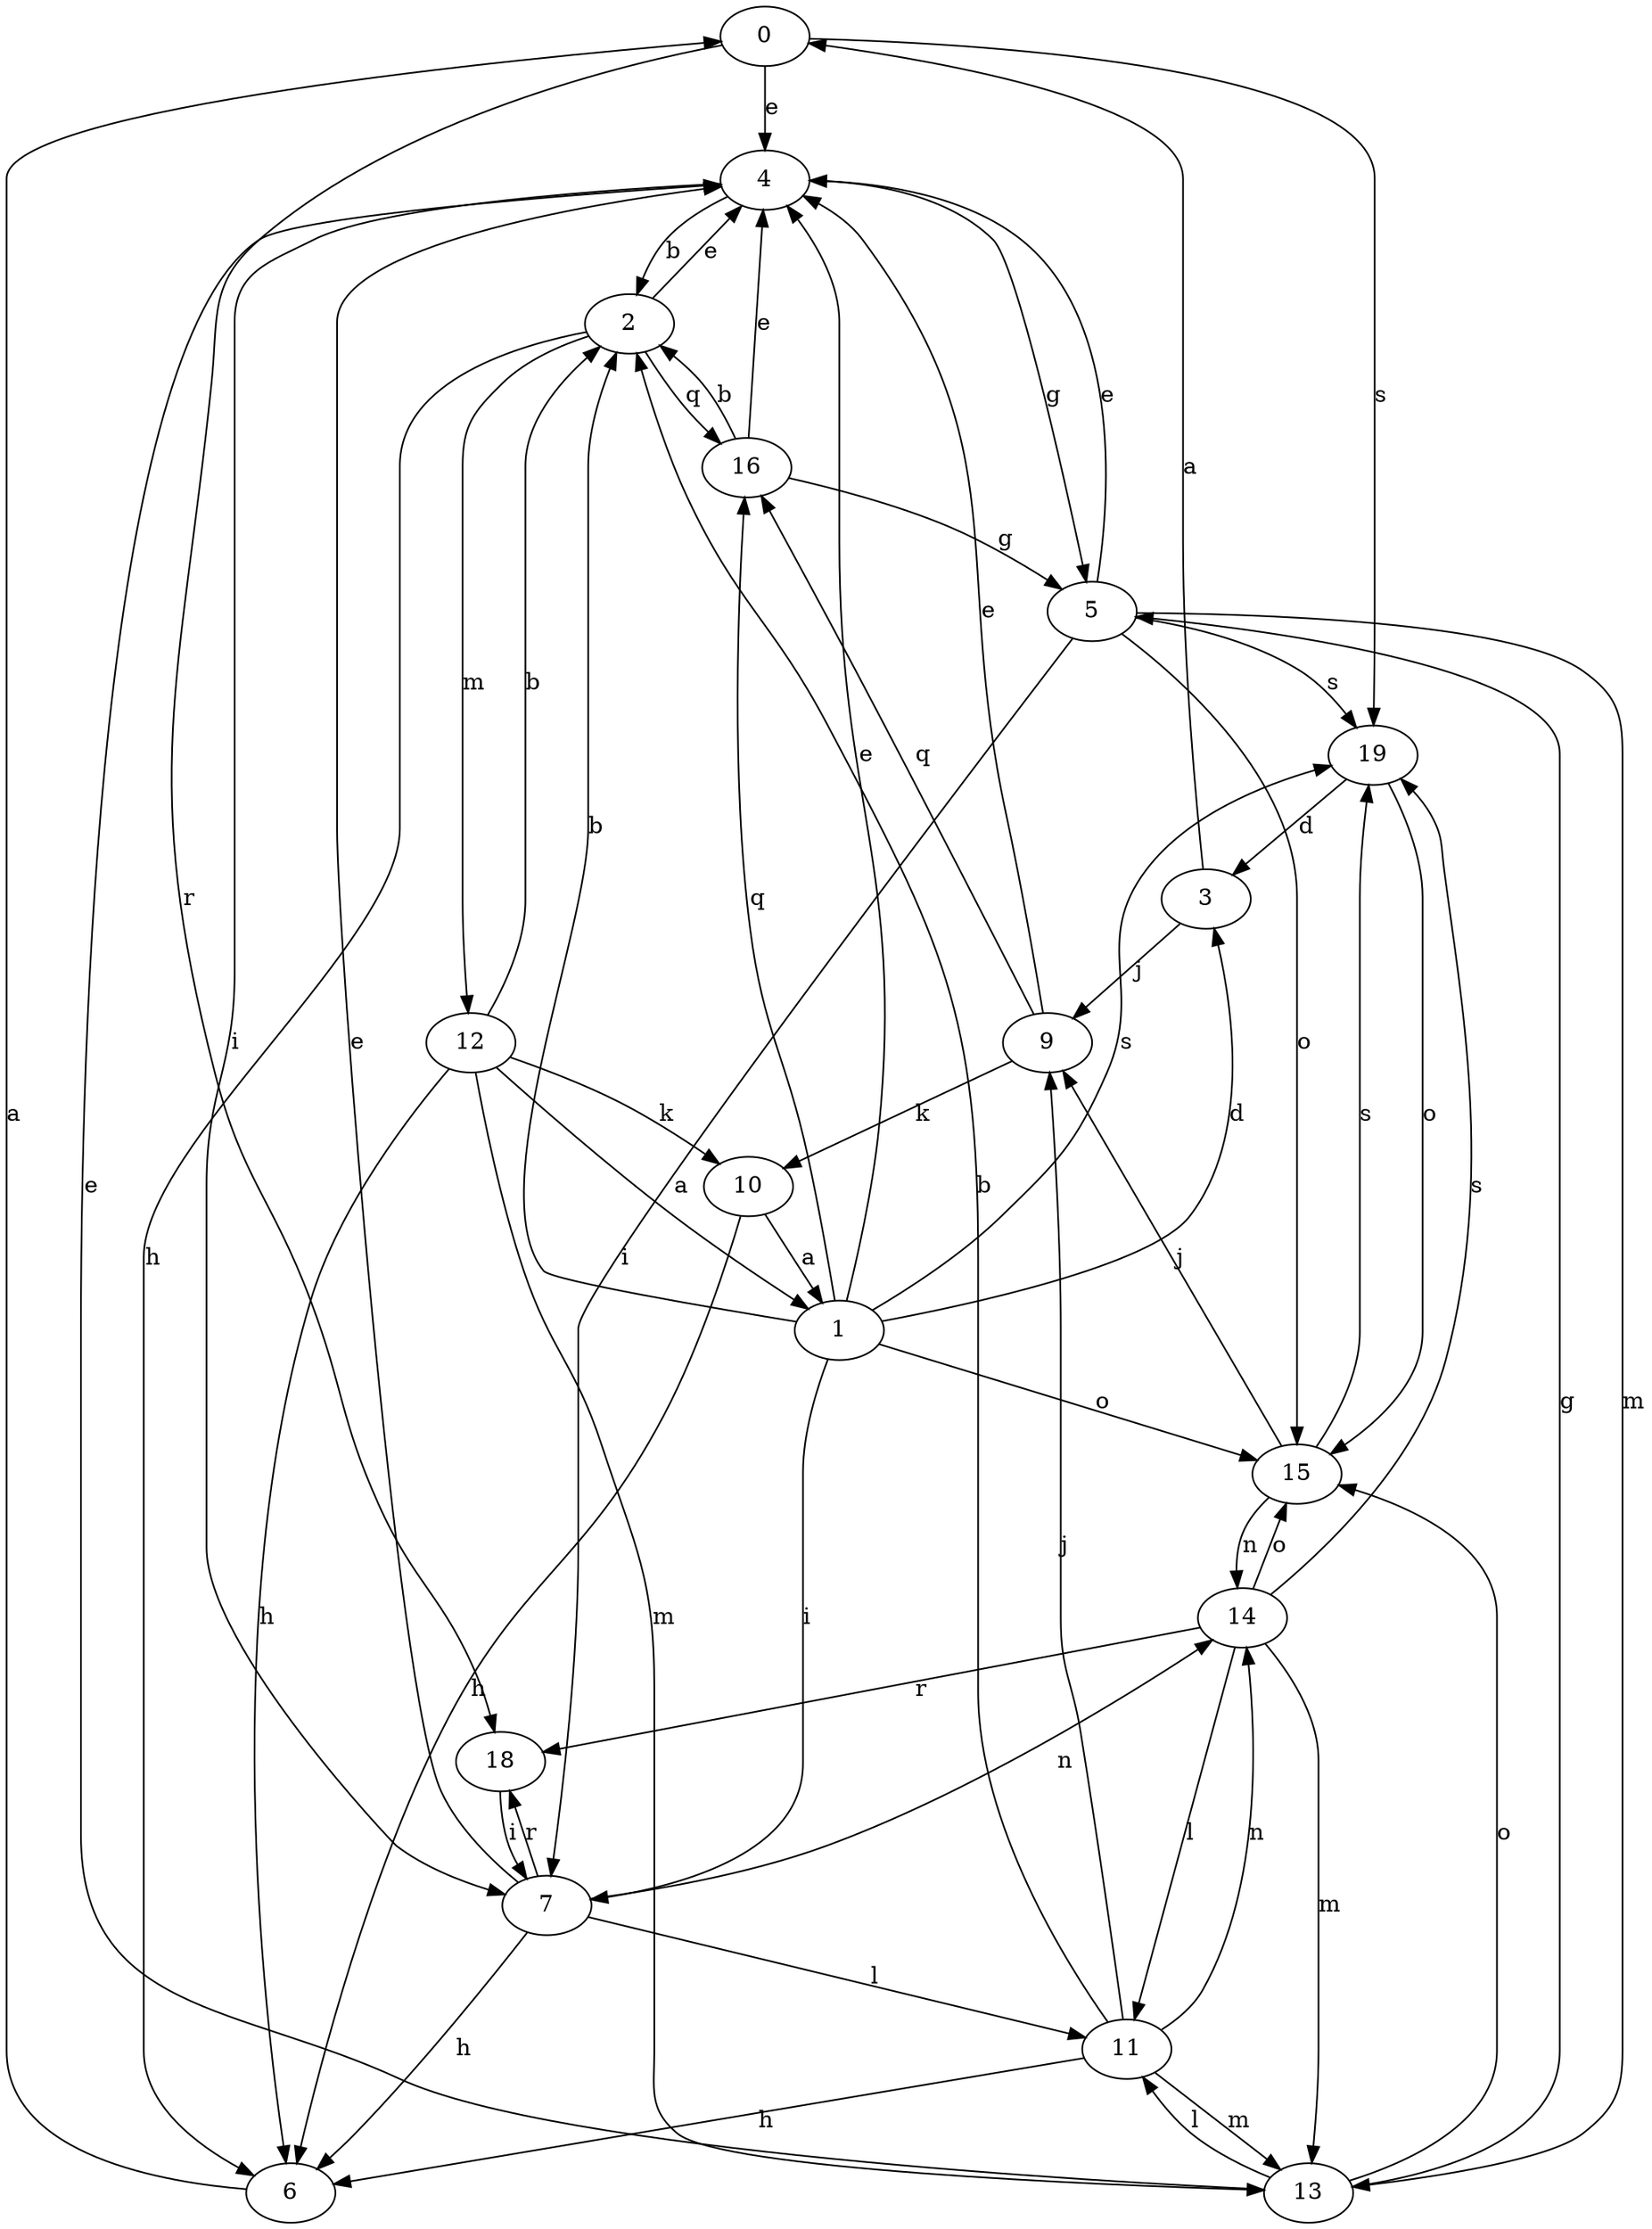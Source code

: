 strict digraph  {
0;
1;
2;
3;
4;
5;
6;
7;
9;
10;
11;
12;
13;
14;
15;
16;
18;
19;
0 -> 4  [label=e];
0 -> 18  [label=r];
0 -> 19  [label=s];
1 -> 2  [label=b];
1 -> 3  [label=d];
1 -> 4  [label=e];
1 -> 7  [label=i];
1 -> 15  [label=o];
1 -> 16  [label=q];
1 -> 19  [label=s];
2 -> 4  [label=e];
2 -> 6  [label=h];
2 -> 12  [label=m];
2 -> 16  [label=q];
3 -> 0  [label=a];
3 -> 9  [label=j];
4 -> 2  [label=b];
4 -> 5  [label=g];
4 -> 7  [label=i];
5 -> 4  [label=e];
5 -> 7  [label=i];
5 -> 13  [label=m];
5 -> 15  [label=o];
5 -> 19  [label=s];
6 -> 0  [label=a];
7 -> 4  [label=e];
7 -> 6  [label=h];
7 -> 11  [label=l];
7 -> 14  [label=n];
7 -> 18  [label=r];
9 -> 4  [label=e];
9 -> 10  [label=k];
9 -> 16  [label=q];
10 -> 1  [label=a];
10 -> 6  [label=h];
11 -> 2  [label=b];
11 -> 6  [label=h];
11 -> 9  [label=j];
11 -> 13  [label=m];
11 -> 14  [label=n];
12 -> 1  [label=a];
12 -> 2  [label=b];
12 -> 6  [label=h];
12 -> 10  [label=k];
12 -> 13  [label=m];
13 -> 4  [label=e];
13 -> 5  [label=g];
13 -> 11  [label=l];
13 -> 15  [label=o];
14 -> 11  [label=l];
14 -> 13  [label=m];
14 -> 15  [label=o];
14 -> 18  [label=r];
14 -> 19  [label=s];
15 -> 9  [label=j];
15 -> 14  [label=n];
15 -> 19  [label=s];
16 -> 2  [label=b];
16 -> 4  [label=e];
16 -> 5  [label=g];
18 -> 7  [label=i];
19 -> 3  [label=d];
19 -> 15  [label=o];
}
